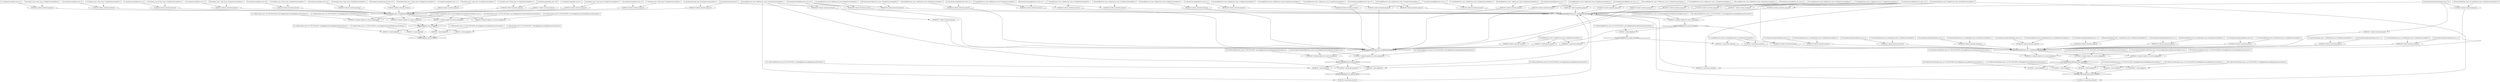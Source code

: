 digraph G {
t1 [label="1:execCode(dmz_host_10,root):0",shape=diamond];
t2 [label="2:RULE 1 (local exploit):0",shape=ellipse];
t3 [label="3:vulExists(dmz_host_10,'CVE-2016-0011',clientApplication,localExploit,privEscalation):1",shape=box];
t4 [label="4:execCode(dmz_host_10,user):0",shape=diamond];
t5 [label="5:RULE 2 (remote exploit of a server program):0",shape=ellipse];
t6 [label="6:netAccess(dmz_host_10,httpProtocol,httpPort):0",shape=diamond];
t7 [label="7:RULE 6 (direct network access):0",shape=ellipse];
t8 [label="8:hacl(dmz_host_1,dmz_host_10,httpProtocol,httpPort):1",shape=box];
t9 [label="9:attackerLocated(dmz_host_1):1",shape=box];
t10 [label="10:RULE 6 (direct network access):0",shape=ellipse];
t11 [label="11:hacl(dmz_host_10,dmz_host_10,httpProtocol,httpPort):1",shape=box];
t12 [label="12:attackerLocated(dmz_host_10):1",shape=box];
t13 [label="13:RULE 6 (direct network access):0",shape=ellipse];
t14 [label="14:hacl(dmz_host_2,dmz_host_10,httpProtocol,httpPort):1",shape=box];
t15 [label="15:attackerLocated(dmz_host_2):1",shape=box];
t16 [label="16:RULE 6 (direct network access):0",shape=ellipse];
t17 [label="17:hacl(dmz_host_3,dmz_host_10,httpProtocol,httpPort):1",shape=box];
t18 [label="18:attackerLocated(dmz_host_3):1",shape=box];
t19 [label="19:RULE 6 (direct network access):0",shape=ellipse];
t20 [label="20:hacl(dmz_host_4,dmz_host_10,httpProtocol,httpPort):1",shape=box];
t21 [label="21:attackerLocated(dmz_host_4):1",shape=box];
t22 [label="22:RULE 6 (direct network access):0",shape=ellipse];
t23 [label="23:hacl(dmz_host_5,dmz_host_10,httpProtocol,httpPort):1",shape=box];
t24 [label="24:attackerLocated(dmz_host_5):1",shape=box];
t25 [label="25:RULE 6 (direct network access):0",shape=ellipse];
t26 [label="26:hacl(dmz_host_6,dmz_host_10,httpProtocol,httpPort):1",shape=box];
t27 [label="27:attackerLocated(dmz_host_6):1",shape=box];
t28 [label="28:RULE 6 (direct network access):0",shape=ellipse];
t29 [label="29:hacl(dmz_host_7,dmz_host_10,httpProtocol,httpPort):1",shape=box];
t30 [label="30:attackerLocated(dmz_host_7):1",shape=box];
t31 [label="31:RULE 6 (direct network access):0",shape=ellipse];
t32 [label="32:hacl(dmz_host_8,dmz_host_10,httpProtocol,httpPort):1",shape=box];
t33 [label="33:attackerLocated(dmz_host_8):1",shape=box];
t34 [label="34:RULE 6 (direct network access):0",shape=ellipse];
t35 [label="35:hacl(dmz_host_9,dmz_host_10,httpProtocol,httpPort):1",shape=box];
t36 [label="36:attackerLocated(dmz_host_9):1",shape=box];
t37 [label="37:RULE 6 (direct network access):0",shape=ellipse];
t38 [label="38:hacl(historian_host_10,dmz_host_10,httpProtocol,httpPort):1",shape=box];
t39 [label="39:attackerLocated(historian_host_10):1",shape=box];
t40 [label="40:RULE 6 (direct network access):0",shape=ellipse];
t41 [label="41:hacl(internet,dmz_host_10,httpProtocol,httpPort):1",shape=box];
t42 [label="42:attackerLocated(internet):1",shape=box];
t43 [label="43:RULE 7 (direct on-host access):0",shape=ellipse];
t44 [label="44:networkServiceInfo(dmz_host_10,serverApplication,httpProtocol,httpPort,user):1",shape=box];
t45 [label="45:vulExists(dmz_host_10,'CVE-2016-0011',serverApplication,remoteExploit,privEscalation):1",shape=box];
t46 [label="46:RULE 2 (remote exploit of a server program):0",shape=ellipse];
t47 [label="47:vulExists(dmz_host_10,'CVE-2016-0012',serverApplication,remoteExploit,privEscalation):1",shape=box];
t48 [label="48:RULE 2 (remote exploit of a server program):0",shape=ellipse];
t49 [label="49:vulExists(dmz_host_10,'CVE-2016-0022',serverApplication,remoteExploit,privEscalation):1",shape=box];
t50 [label="50:RULE 2 (remote exploit of a server program):0",shape=ellipse];
t51 [label="51:vulExists(dmz_host_10,'CVE-2016-0029',serverApplication,remoteExploit,privEscalation):1",shape=box];
t52 [label="52:RULE 1 (local exploit):0",shape=ellipse];
t53 [label="53:vulExists(dmz_host_10,'CVE-2016-0011',localApplication,localExploit,privEscalation):1",shape=box];
t54 [label="54:RULE 1 (local exploit):0",shape=ellipse];
t55 [label="55:vulExists(dmz_host_10,'CVE-2016-0011',serverApplication,localExploit,privEscalation):1",shape=box];
t56 [label="56:RULE 1 (local exploit):0",shape=ellipse];
t57 [label="57:vulExists(dmz_host_10,'CVE-2016-0029',serverApplication,localExploit,privEscalation):1",shape=box];
t58 [label="58:execCode(fileServers_host_10,user):0",shape=diamond];
t59 [label="59:RULE 2 (remote exploit of a server program):0",shape=ellipse];
t60 [label="60:netAccess(fileServers_host_10,httpProtocol,httpPort):0",shape=diamond];
t61 [label="61:RULE 5 (multi-hop access):0",shape=ellipse];
t62 [label="62:hacl(fileServers_host_9,fileServers_host_10,httpProtocol,httpPort):1",shape=box];
t63 [label="63:execCode(fileServers_host_9,root):0",shape=diamond];
t64 [label="64:RULE 1 (local exploit):0",shape=ellipse];
t65 [label="65:vulExists(fileServers_host_9,'CVE-2016-0003',serverApplication,localExploit,privEscalation):1",shape=box];
t66 [label="66:execCode(fileServers_host_9,user):0",shape=diamond];
t67 [label="67:RULE 2 (remote exploit of a server program):0",shape=ellipse];
t68 [label="68:netAccess(fileServers_host_9,httpProtocol,httpPort):0",shape=diamond];
t69 [label="69:RULE 5 (multi-hop access):0",shape=ellipse];
t70 [label="70:hacl(fileServers_host_10,fileServers_host_9,httpProtocol,httpPort):1",shape=box];
t71 [label="71:execCode(fileServers_host_10,root):0",shape=diamond];
t72 [label="72:RULE 1 (local exploit):0",shape=ellipse];
t73 [label="73:vulExists(fileServers_host_10,'CVE-2016-0011',serverApplication,localExploit,privEscalation):1",shape=box];
t74 [label="74:RULE 5 (multi-hop access):0",shape=ellipse];
t75 [label="75:RULE 6 (direct network access):0",shape=ellipse];
t76 [label="76:hacl(fileServers_host_1,fileServers_host_9,httpProtocol,httpPort):1",shape=box];
t77 [label="77:attackerLocated(fileServers_host_1):1",shape=box];
t78 [label="78:RULE 6 (direct network access):0",shape=ellipse];
t79 [label="79:attackerLocated(fileServers_host_10):1",shape=box];
t80 [label="80:RULE 6 (direct network access):0",shape=ellipse];
t81 [label="81:hacl(fileServers_host_2,fileServers_host_9,httpProtocol,httpPort):1",shape=box];
t82 [label="82:attackerLocated(fileServers_host_2):1",shape=box];
t83 [label="83:RULE 6 (direct network access):0",shape=ellipse];
t84 [label="84:hacl(fileServers_host_3,fileServers_host_9,httpProtocol,httpPort):1",shape=box];
t85 [label="85:attackerLocated(fileServers_host_3):1",shape=box];
t86 [label="86:RULE 6 (direct network access):0",shape=ellipse];
t87 [label="87:hacl(fileServers_host_4,fileServers_host_9,httpProtocol,httpPort):1",shape=box];
t88 [label="88:attackerLocated(fileServers_host_4):1",shape=box];
t89 [label="89:RULE 6 (direct network access):0",shape=ellipse];
t90 [label="90:hacl(fileServers_host_5,fileServers_host_9,httpProtocol,httpPort):1",shape=box];
t91 [label="91:attackerLocated(fileServers_host_5):1",shape=box];
t92 [label="92:RULE 6 (direct network access):0",shape=ellipse];
t93 [label="93:hacl(fileServers_host_6,fileServers_host_9,httpProtocol,httpPort):1",shape=box];
t94 [label="94:attackerLocated(fileServers_host_6):1",shape=box];
t95 [label="95:RULE 6 (direct network access):0",shape=ellipse];
t96 [label="96:hacl(fileServers_host_7,fileServers_host_9,httpProtocol,httpPort):1",shape=box];
t97 [label="97:attackerLocated(fileServers_host_7):1",shape=box];
t98 [label="98:RULE 6 (direct network access):0",shape=ellipse];
t99 [label="99:hacl(fileServers_host_8,fileServers_host_9,httpProtocol,httpPort):1",shape=box];
t100 [label="100:attackerLocated(fileServers_host_8):1",shape=box];
t101 [label="101:RULE 6 (direct network access):0",shape=ellipse];
t102 [label="102:hacl(fileServers_host_9,fileServers_host_9,httpProtocol,httpPort):1",shape=box];
t103 [label="103:attackerLocated(fileServers_host_9):1",shape=box];
t104 [label="104:RULE 7 (direct on-host access):0",shape=ellipse];
t105 [label="105:networkServiceInfo(fileServers_host_9,serverApplication,httpProtocol,httpPort,user):1",shape=box];
t106 [label="106:vulExists(fileServers_host_9,'CVE-2016-0003',serverApplication,remoteExploit,privEscalation):1",shape=box];
t107 [label="107:RULE 2 (remote exploit of a server program):0",shape=ellipse];
t108 [label="108:vulExists(fileServers_host_9,'CVE-2016-0007',serverApplication,remoteExploit,privEscalation):1",shape=box];
t109 [label="109:RULE 1 (local exploit):0",shape=ellipse];
t110 [label="110:vulExists(fileServers_host_9,'CVE-2016-0011',clientApplication,localExploit,privEscalation):1",shape=box];
t111 [label="111:RULE 5 (multi-hop access):0",shape=ellipse];
t112 [label="112:RULE 5 (multi-hop access):0",shape=ellipse];
t113 [label="113:hacl(workStation_host_10,fileServers_host_10,httpProtocol,httpPort):1",shape=box];
t114 [label="114:execCode(workStation_host_10,root):0",shape=diamond];
t115 [label="115:RULE 1 (local exploit):0",shape=ellipse];
t116 [label="116:vulExists(workStation_host_10,'CVE-2016-0002',clientApplication,localExploit,privEscalation):1",shape=box];
t117 [label="117:execCode(workStation_host_10,user):0",shape=diamond];
t118 [label="118:RULE 2 (remote exploit of a server program):0",shape=ellipse];
t119 [label="119:netAccess(workStation_host_10,httpProtocol,httpPort):0",shape=diamond];
t120 [label="120:RULE 5 (multi-hop access):0",shape=ellipse];
t121 [label="121:hacl(fileServers_host_10,workStation_host_10,httpProtocol,httpPort):1",shape=box];
t122 [label="122:RULE 5 (multi-hop access):0",shape=ellipse];
t123 [label="123:RULE 6 (direct network access):0",shape=ellipse];
t124 [label="124:RULE 6 (direct network access):0",shape=ellipse];
t125 [label="125:hacl(workStation_host_1,workStation_host_10,httpProtocol,httpPort):1",shape=box];
t126 [label="126:attackerLocated(workStation_host_1):1",shape=box];
t127 [label="127:RULE 6 (direct network access):0",shape=ellipse];
t128 [label="128:hacl(workStation_host_10,workStation_host_10,httpProtocol,httpPort):1",shape=box];
t129 [label="129:attackerLocated(workStation_host_10):1",shape=box];
t130 [label="130:RULE 6 (direct network access):0",shape=ellipse];
t131 [label="131:hacl(workStation_host_2,workStation_host_10,httpProtocol,httpPort):1",shape=box];
t132 [label="132:attackerLocated(workStation_host_2):1",shape=box];
t133 [label="133:RULE 6 (direct network access):0",shape=ellipse];
t134 [label="134:hacl(workStation_host_3,workStation_host_10,httpProtocol,httpPort):1",shape=box];
t135 [label="135:attackerLocated(workStation_host_3):1",shape=box];
t136 [label="136:RULE 6 (direct network access):0",shape=ellipse];
t137 [label="137:hacl(workStation_host_4,workStation_host_10,httpProtocol,httpPort):1",shape=box];
t138 [label="138:attackerLocated(workStation_host_4):1",shape=box];
t139 [label="139:RULE 6 (direct network access):0",shape=ellipse];
t140 [label="140:hacl(workStation_host_5,workStation_host_10,httpProtocol,httpPort):1",shape=box];
t141 [label="141:attackerLocated(workStation_host_5):1",shape=box];
t142 [label="142:RULE 6 (direct network access):0",shape=ellipse];
t143 [label="143:hacl(workStation_host_6,workStation_host_10,httpProtocol,httpPort):1",shape=box];
t144 [label="144:attackerLocated(workStation_host_6):1",shape=box];
t145 [label="145:RULE 6 (direct network access):0",shape=ellipse];
t146 [label="146:hacl(workStation_host_7,workStation_host_10,httpProtocol,httpPort):1",shape=box];
t147 [label="147:attackerLocated(workStation_host_7):1",shape=box];
t148 [label="148:RULE 6 (direct network access):0",shape=ellipse];
t149 [label="149:hacl(workStation_host_8,workStation_host_10,httpProtocol,httpPort):1",shape=box];
t150 [label="150:attackerLocated(workStation_host_8):1",shape=box];
t151 [label="151:RULE 6 (direct network access):0",shape=ellipse];
t152 [label="152:hacl(workStation_host_9,workStation_host_10,httpProtocol,httpPort):1",shape=box];
t153 [label="153:attackerLocated(workStation_host_9):1",shape=box];
t154 [label="154:RULE 7 (direct on-host access):0",shape=ellipse];
t155 [label="155:networkServiceInfo(workStation_host_10,serverApplication,httpProtocol,httpPort,user):1",shape=box];
t156 [label="156:vulExists(workStation_host_10,'CVE-2016-0009',serverApplication,remoteExploit,privEscalation):1",shape=box];
t157 [label="157:RULE 2 (remote exploit of a server program):0",shape=ellipse];
t158 [label="158:vulExists(workStation_host_10,'CVE-2016-0029',serverApplication,remoteExploit,privEscalation):1",shape=box];
t159 [label="159:RULE 2 (remote exploit of a server program):0",shape=ellipse];
t160 [label="160:vulExists(workStation_host_10,'CVE-2016-0038',serverApplication,remoteExploit,privEscalation):1",shape=box];
t161 [label="161:RULE 1 (local exploit):0",shape=ellipse];
t162 [label="162:vulExists(workStation_host_10,'CVE-2016-0002',localApplication,localExploit,privEscalation):1",shape=box];
t163 [label="163:RULE 1 (local exploit):0",shape=ellipse];
t164 [label="164:vulExists(workStation_host_10,'CVE-2016-0003',localApplication,localExploit,privEscalation):1",shape=box];
t165 [label="165:RULE 1 (local exploit):0",shape=ellipse];
t166 [label="166:vulExists(workStation_host_10,'CVE-2016-0011',localApplication,localExploit,privEscalation):1",shape=box];
t167 [label="167:RULE 1 (local exploit):0",shape=ellipse];
t168 [label="168:vulExists(workStation_host_10,'CVE-2016-0029',serverApplication,localExploit,privEscalation):1",shape=box];
t169 [label="169:RULE 5 (multi-hop access):0",shape=ellipse];
t170 [label="170:RULE 6 (direct network access):0",shape=ellipse];
t171 [label="171:hacl(fileServers_host_1,fileServers_host_10,httpProtocol,httpPort):1",shape=box];
t172 [label="172:RULE 6 (direct network access):0",shape=ellipse];
t173 [label="173:hacl(fileServers_host_10,fileServers_host_10,httpProtocol,httpPort):1",shape=box];
t174 [label="174:RULE 6 (direct network access):0",shape=ellipse];
t175 [label="175:hacl(fileServers_host_2,fileServers_host_10,httpProtocol,httpPort):1",shape=box];
t176 [label="176:RULE 6 (direct network access):0",shape=ellipse];
t177 [label="177:hacl(fileServers_host_3,fileServers_host_10,httpProtocol,httpPort):1",shape=box];
t178 [label="178:RULE 6 (direct network access):0",shape=ellipse];
t179 [label="179:hacl(fileServers_host_4,fileServers_host_10,httpProtocol,httpPort):1",shape=box];
t180 [label="180:RULE 6 (direct network access):0",shape=ellipse];
t181 [label="181:hacl(fileServers_host_5,fileServers_host_10,httpProtocol,httpPort):1",shape=box];
t182 [label="182:RULE 6 (direct network access):0",shape=ellipse];
t183 [label="183:hacl(fileServers_host_6,fileServers_host_10,httpProtocol,httpPort):1",shape=box];
t184 [label="184:RULE 6 (direct network access):0",shape=ellipse];
t185 [label="185:hacl(fileServers_host_7,fileServers_host_10,httpProtocol,httpPort):1",shape=box];
t186 [label="186:RULE 6 (direct network access):0",shape=ellipse];
t187 [label="187:hacl(fileServers_host_8,fileServers_host_10,httpProtocol,httpPort):1",shape=box];
t188 [label="188:RULE 6 (direct network access):0",shape=ellipse];
t189 [label="189:RULE 6 (direct network access):0",shape=ellipse];
t190 [label="190:hacl(internet,fileServers_host_10,httpProtocol,httpPort):1",shape=box];
t191 [label="191:RULE 6 (direct network access):0",shape=ellipse];
t192 [label="192:RULE 7 (direct on-host access):0",shape=ellipse];
t193 [label="193:networkServiceInfo(fileServers_host_10,serverApplication,httpProtocol,httpPort,user):1",shape=box];
t194 [label="194:vulExists(fileServers_host_10,'CVE-2016-0011',serverApplication,remoteExploit,privEscalation):1",shape=box];
t3 -> t2;
t8 -> t7;
t9 -> t7;
t7 -> t6;
t11 -> t10;
t12 -> t10;
t10 -> t6;
t14 -> t13;
t15 -> t13;
t13 -> t6;
t17 -> t16;
t18 -> t16;
t16 -> t6;
t20 -> t19;
t21 -> t19;
t19 -> t6;
t23 -> t22;
t24 -> t22;
t22 -> t6;
t26 -> t25;
t27 -> t25;
t25 -> t6;
t29 -> t28;
t30 -> t28;
t28 -> t6;
t32 -> t31;
t33 -> t31;
t31 -> t6;
t35 -> t34;
t36 -> t34;
t34 -> t6;
t38 -> t37;
t39 -> t37;
t37 -> t6;
t41 -> t40;
t42 -> t40;
t40 -> t6;
t12 -> t43;
t43 -> t6;
t6 -> t5;
t44 -> t5;
t45 -> t5;
t5 -> t4;
t6 -> t46;
t44 -> t46;
t47 -> t46;
t46 -> t4;
t6 -> t48;
t44 -> t48;
t49 -> t48;
t48 -> t4;
t6 -> t50;
t44 -> t50;
t51 -> t50;
t50 -> t4;
t4 -> t2;
t2 -> t1;
t53 -> t52;
t4 -> t52;
t52 -> t1;
t55 -> t54;
t4 -> t54;
t54 -> t1;
t57 -> t56;
t4 -> t56;
t56 -> t1;
t62 -> t61;
t65 -> t64;
t70 -> t69;
t73 -> t72;
t58 -> t72;
t72 -> t71;
t71 -> t69;
t69 -> t68;
t70 -> t74;
t58 -> t74;
t74 -> t68;
t76 -> t75;
t77 -> t75;
t75 -> t68;
t70 -> t78;
t79 -> t78;
t78 -> t68;
t81 -> t80;
t82 -> t80;
t80 -> t68;
t84 -> t83;
t85 -> t83;
t83 -> t68;
t87 -> t86;
t88 -> t86;
t86 -> t68;
t90 -> t89;
t91 -> t89;
t89 -> t68;
t93 -> t92;
t94 -> t92;
t92 -> t68;
t96 -> t95;
t97 -> t95;
t95 -> t68;
t99 -> t98;
t100 -> t98;
t98 -> t68;
t102 -> t101;
t103 -> t101;
t101 -> t68;
t103 -> t104;
t104 -> t68;
t68 -> t67;
t105 -> t67;
t106 -> t67;
t67 -> t66;
t68 -> t107;
t105 -> t107;
t108 -> t107;
t107 -> t66;
t66 -> t64;
t64 -> t63;
t110 -> t109;
t66 -> t109;
t109 -> t63;
t63 -> t61;
t61 -> t60;
t62 -> t111;
t66 -> t111;
t111 -> t60;
t113 -> t112;
t116 -> t115;
t121 -> t120;
t71 -> t120;
t120 -> t119;
t121 -> t122;
t58 -> t122;
t122 -> t119;
t121 -> t123;
t79 -> t123;
t123 -> t119;
t125 -> t124;
t126 -> t124;
t124 -> t119;
t128 -> t127;
t129 -> t127;
t127 -> t119;
t131 -> t130;
t132 -> t130;
t130 -> t119;
t134 -> t133;
t135 -> t133;
t133 -> t119;
t137 -> t136;
t138 -> t136;
t136 -> t119;
t140 -> t139;
t141 -> t139;
t139 -> t119;
t143 -> t142;
t144 -> t142;
t142 -> t119;
t146 -> t145;
t147 -> t145;
t145 -> t119;
t149 -> t148;
t150 -> t148;
t148 -> t119;
t152 -> t151;
t153 -> t151;
t151 -> t119;
t129 -> t154;
t154 -> t119;
t119 -> t118;
t155 -> t118;
t156 -> t118;
t118 -> t117;
t119 -> t157;
t155 -> t157;
t158 -> t157;
t157 -> t117;
t119 -> t159;
t155 -> t159;
t160 -> t159;
t159 -> t117;
t117 -> t115;
t115 -> t114;
t162 -> t161;
t117 -> t161;
t161 -> t114;
t164 -> t163;
t117 -> t163;
t163 -> t114;
t166 -> t165;
t117 -> t165;
t165 -> t114;
t168 -> t167;
t117 -> t167;
t167 -> t114;
t114 -> t112;
t112 -> t60;
t113 -> t169;
t117 -> t169;
t169 -> t60;
t171 -> t170;
t77 -> t170;
t170 -> t60;
t173 -> t172;
t79 -> t172;
t172 -> t60;
t175 -> t174;
t82 -> t174;
t174 -> t60;
t177 -> t176;
t85 -> t176;
t176 -> t60;
t179 -> t178;
t88 -> t178;
t178 -> t60;
t181 -> t180;
t91 -> t180;
t180 -> t60;
t183 -> t182;
t94 -> t182;
t182 -> t60;
t185 -> t184;
t97 -> t184;
t184 -> t60;
t187 -> t186;
t100 -> t186;
t186 -> t60;
t62 -> t188;
t103 -> t188;
t188 -> t60;
t190 -> t189;
t42 -> t189;
t189 -> t60;
t113 -> t191;
t129 -> t191;
t191 -> t60;
t79 -> t192;
t192 -> t60;
t60 -> t59;
t193 -> t59;
t194 -> t59;
t59 -> t58;
}
